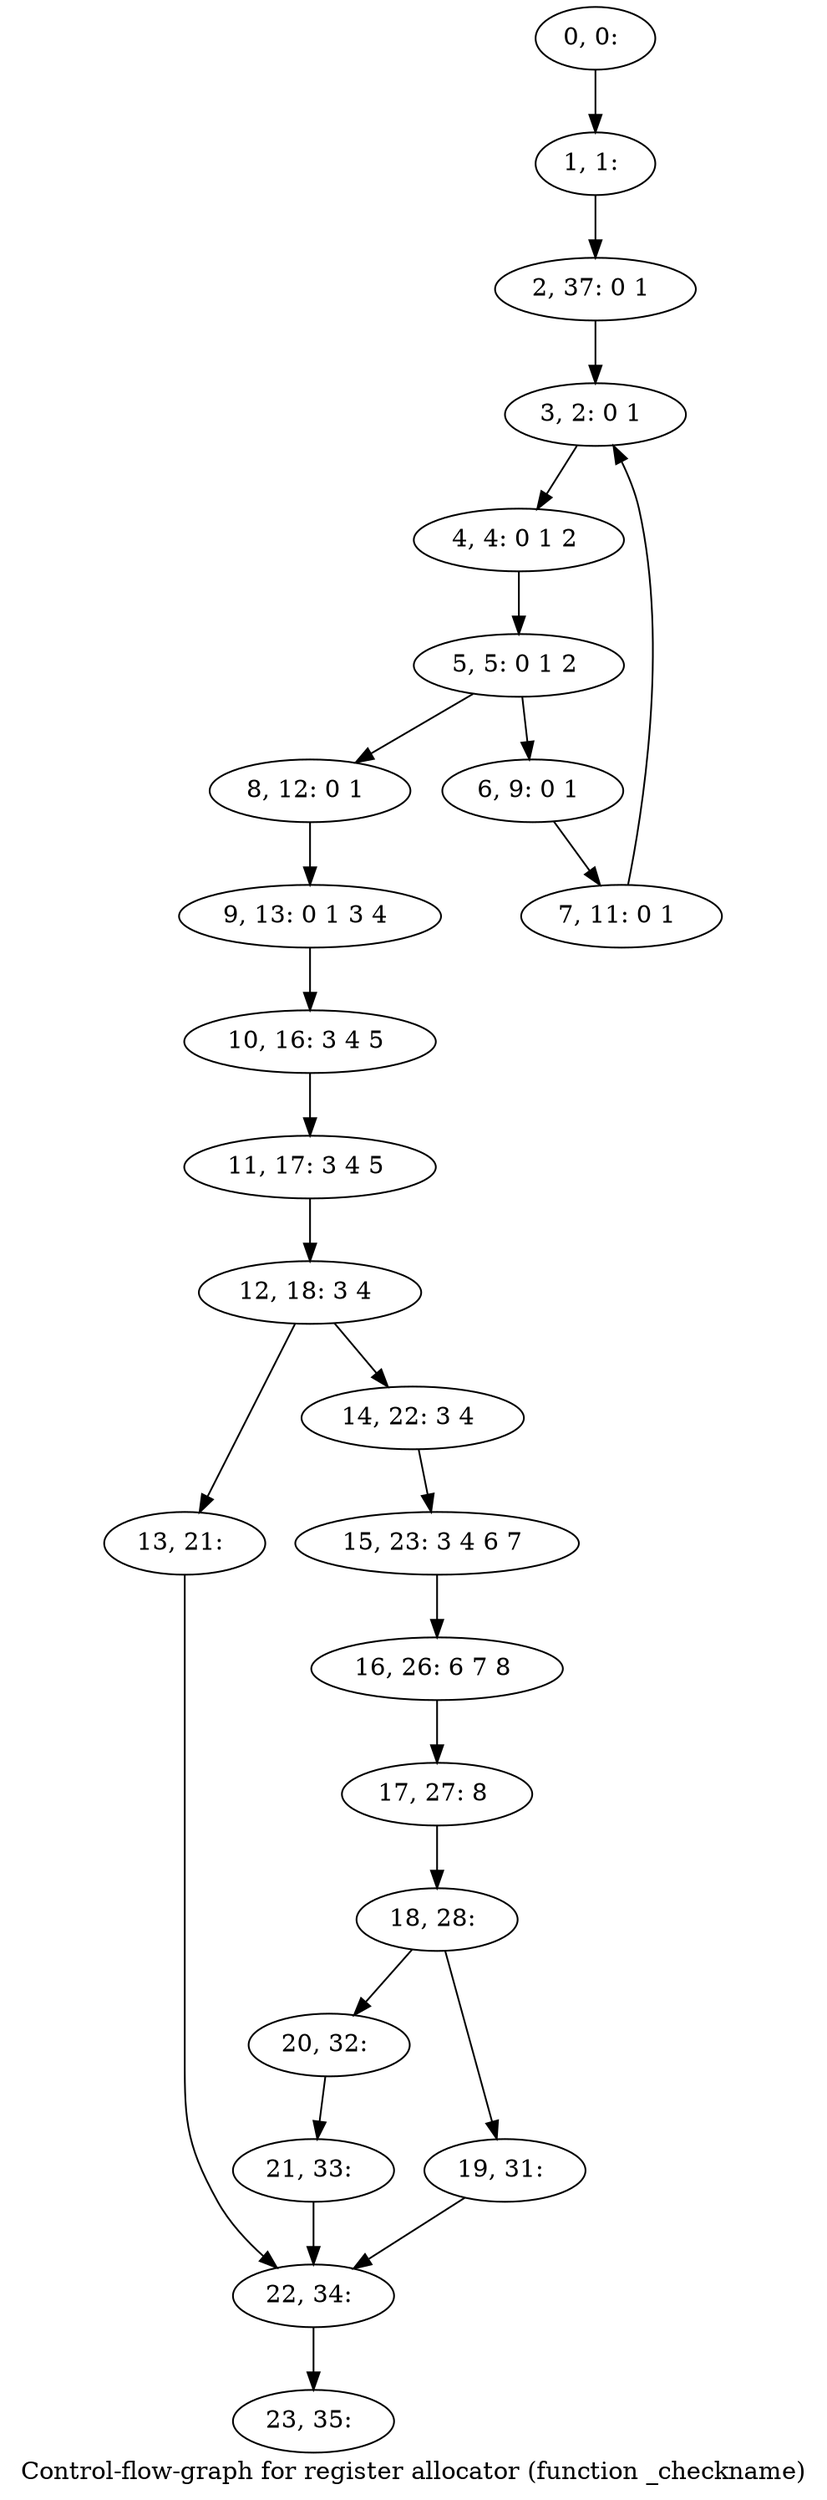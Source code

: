 digraph G {
graph [label="Control-flow-graph for register allocator (function _checkname)"]
0[label="0, 0: "];
1[label="1, 1: "];
2[label="2, 37: 0 1 "];
3[label="3, 2: 0 1 "];
4[label="4, 4: 0 1 2 "];
5[label="5, 5: 0 1 2 "];
6[label="6, 9: 0 1 "];
7[label="7, 11: 0 1 "];
8[label="8, 12: 0 1 "];
9[label="9, 13: 0 1 3 4 "];
10[label="10, 16: 3 4 5 "];
11[label="11, 17: 3 4 5 "];
12[label="12, 18: 3 4 "];
13[label="13, 21: "];
14[label="14, 22: 3 4 "];
15[label="15, 23: 3 4 6 7 "];
16[label="16, 26: 6 7 8 "];
17[label="17, 27: 8 "];
18[label="18, 28: "];
19[label="19, 31: "];
20[label="20, 32: "];
21[label="21, 33: "];
22[label="22, 34: "];
23[label="23, 35: "];
0->1 ;
1->2 ;
2->3 ;
3->4 ;
4->5 ;
5->6 ;
5->8 ;
6->7 ;
7->3 ;
8->9 ;
9->10 ;
10->11 ;
11->12 ;
12->13 ;
12->14 ;
13->22 ;
14->15 ;
15->16 ;
16->17 ;
17->18 ;
18->19 ;
18->20 ;
19->22 ;
20->21 ;
21->22 ;
22->23 ;
}
